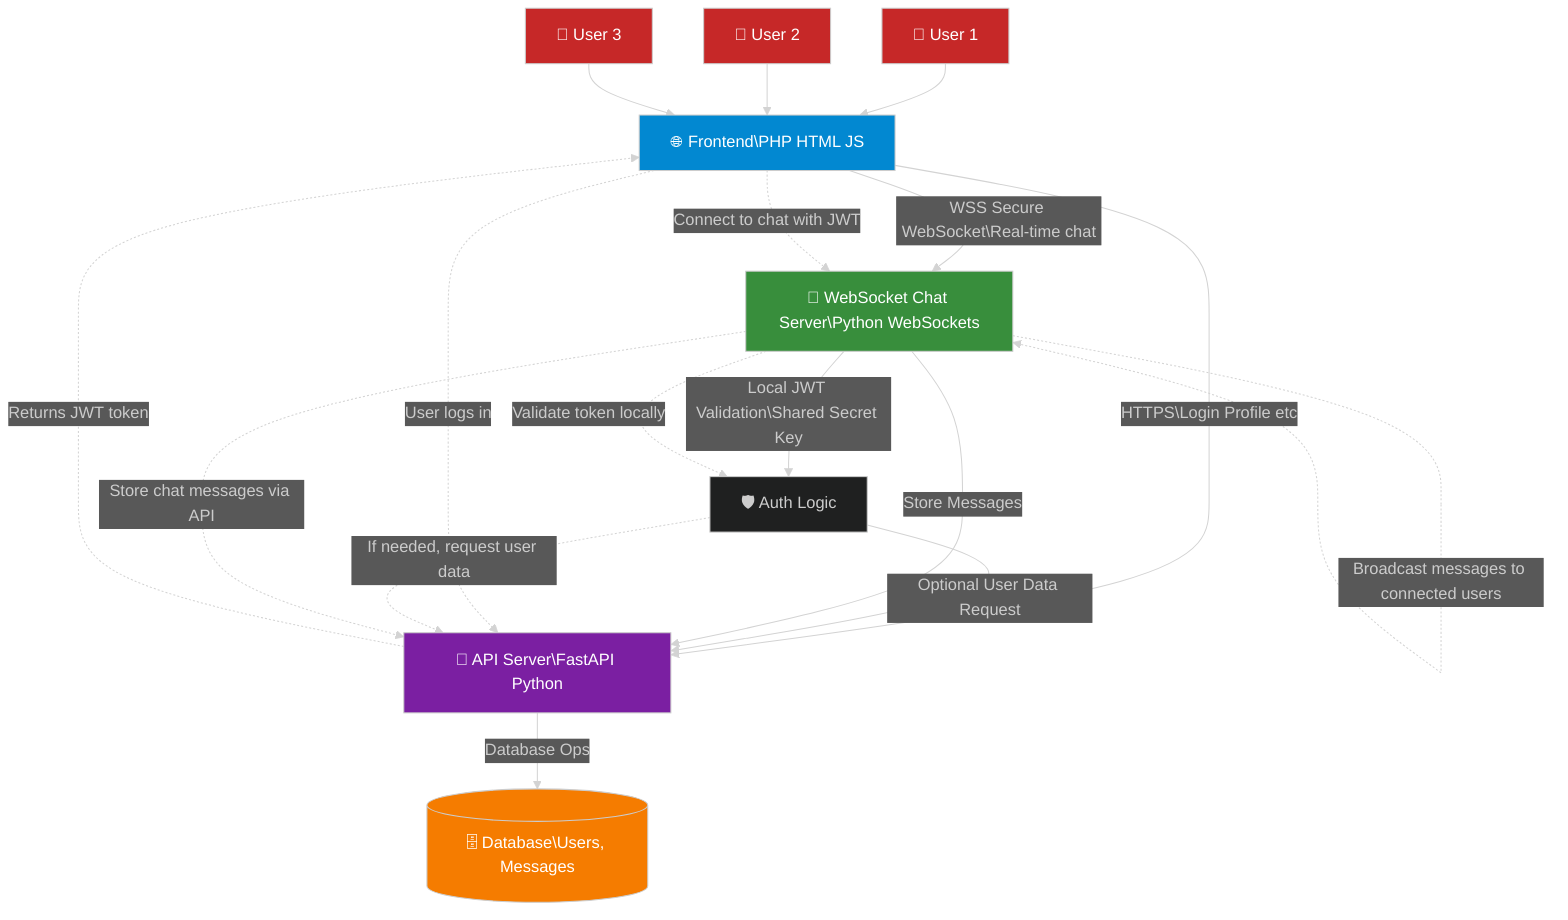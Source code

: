 %%{init: {"theme":"dark"}}%%
graph TB
    %% Users and Frontend
    U1[👤 User 1] --> FE[🌐 Frontend\PHP HTML JS]
    U2[👤 User 2] --> FE
    U3[👤 User 3] --> FE
    
    %% Frontend connections
    FE -->|HTTPS\Login Profile etc| API[🔧 API Server\FastAPI Python]
    FE -->|WSS Secure WebSocket\Real-time chat| WS[💬 WebSocket Chat Server\Python WebSockets]
    
    %% Backend communication
    WS -->|Local JWT Validation\Shared Secret Key| WS_Auth[🛡️ Auth Logic]
    WS_Auth -->|Optional User Data Request| API
    API -->|Database Ops| DB[(🗄️ Database\Users, Messages)]
    WS -->|Store Messages| API

    %% Data flow annotations
    FE -.->|User logs in| API
    API -.->|Returns JWT token| FE
    FE -.->|Connect to chat with JWT| WS
    WS -.->|Validate token locally| WS_Auth
    WS_Auth -.->|If needed, request user data| API
    WS -.->|Store chat messages via API| API
    WS -.->|Broadcast messages to connected users| WS

%% Styling
    classDef frontend fill:#0288d1,color:#ffffff
    classDef api fill:#7b1fa2,color:#ffffff
    classDef websocket fill:#388e3c,color:#ffffff
    classDef database fill:#f57c00,color:#ffffff
    classDef user fill:#c62828,color:#ffffff

    class FE frontend
    class API api
    class WS websocket
    class DB database
    class U1,U2,U3 user